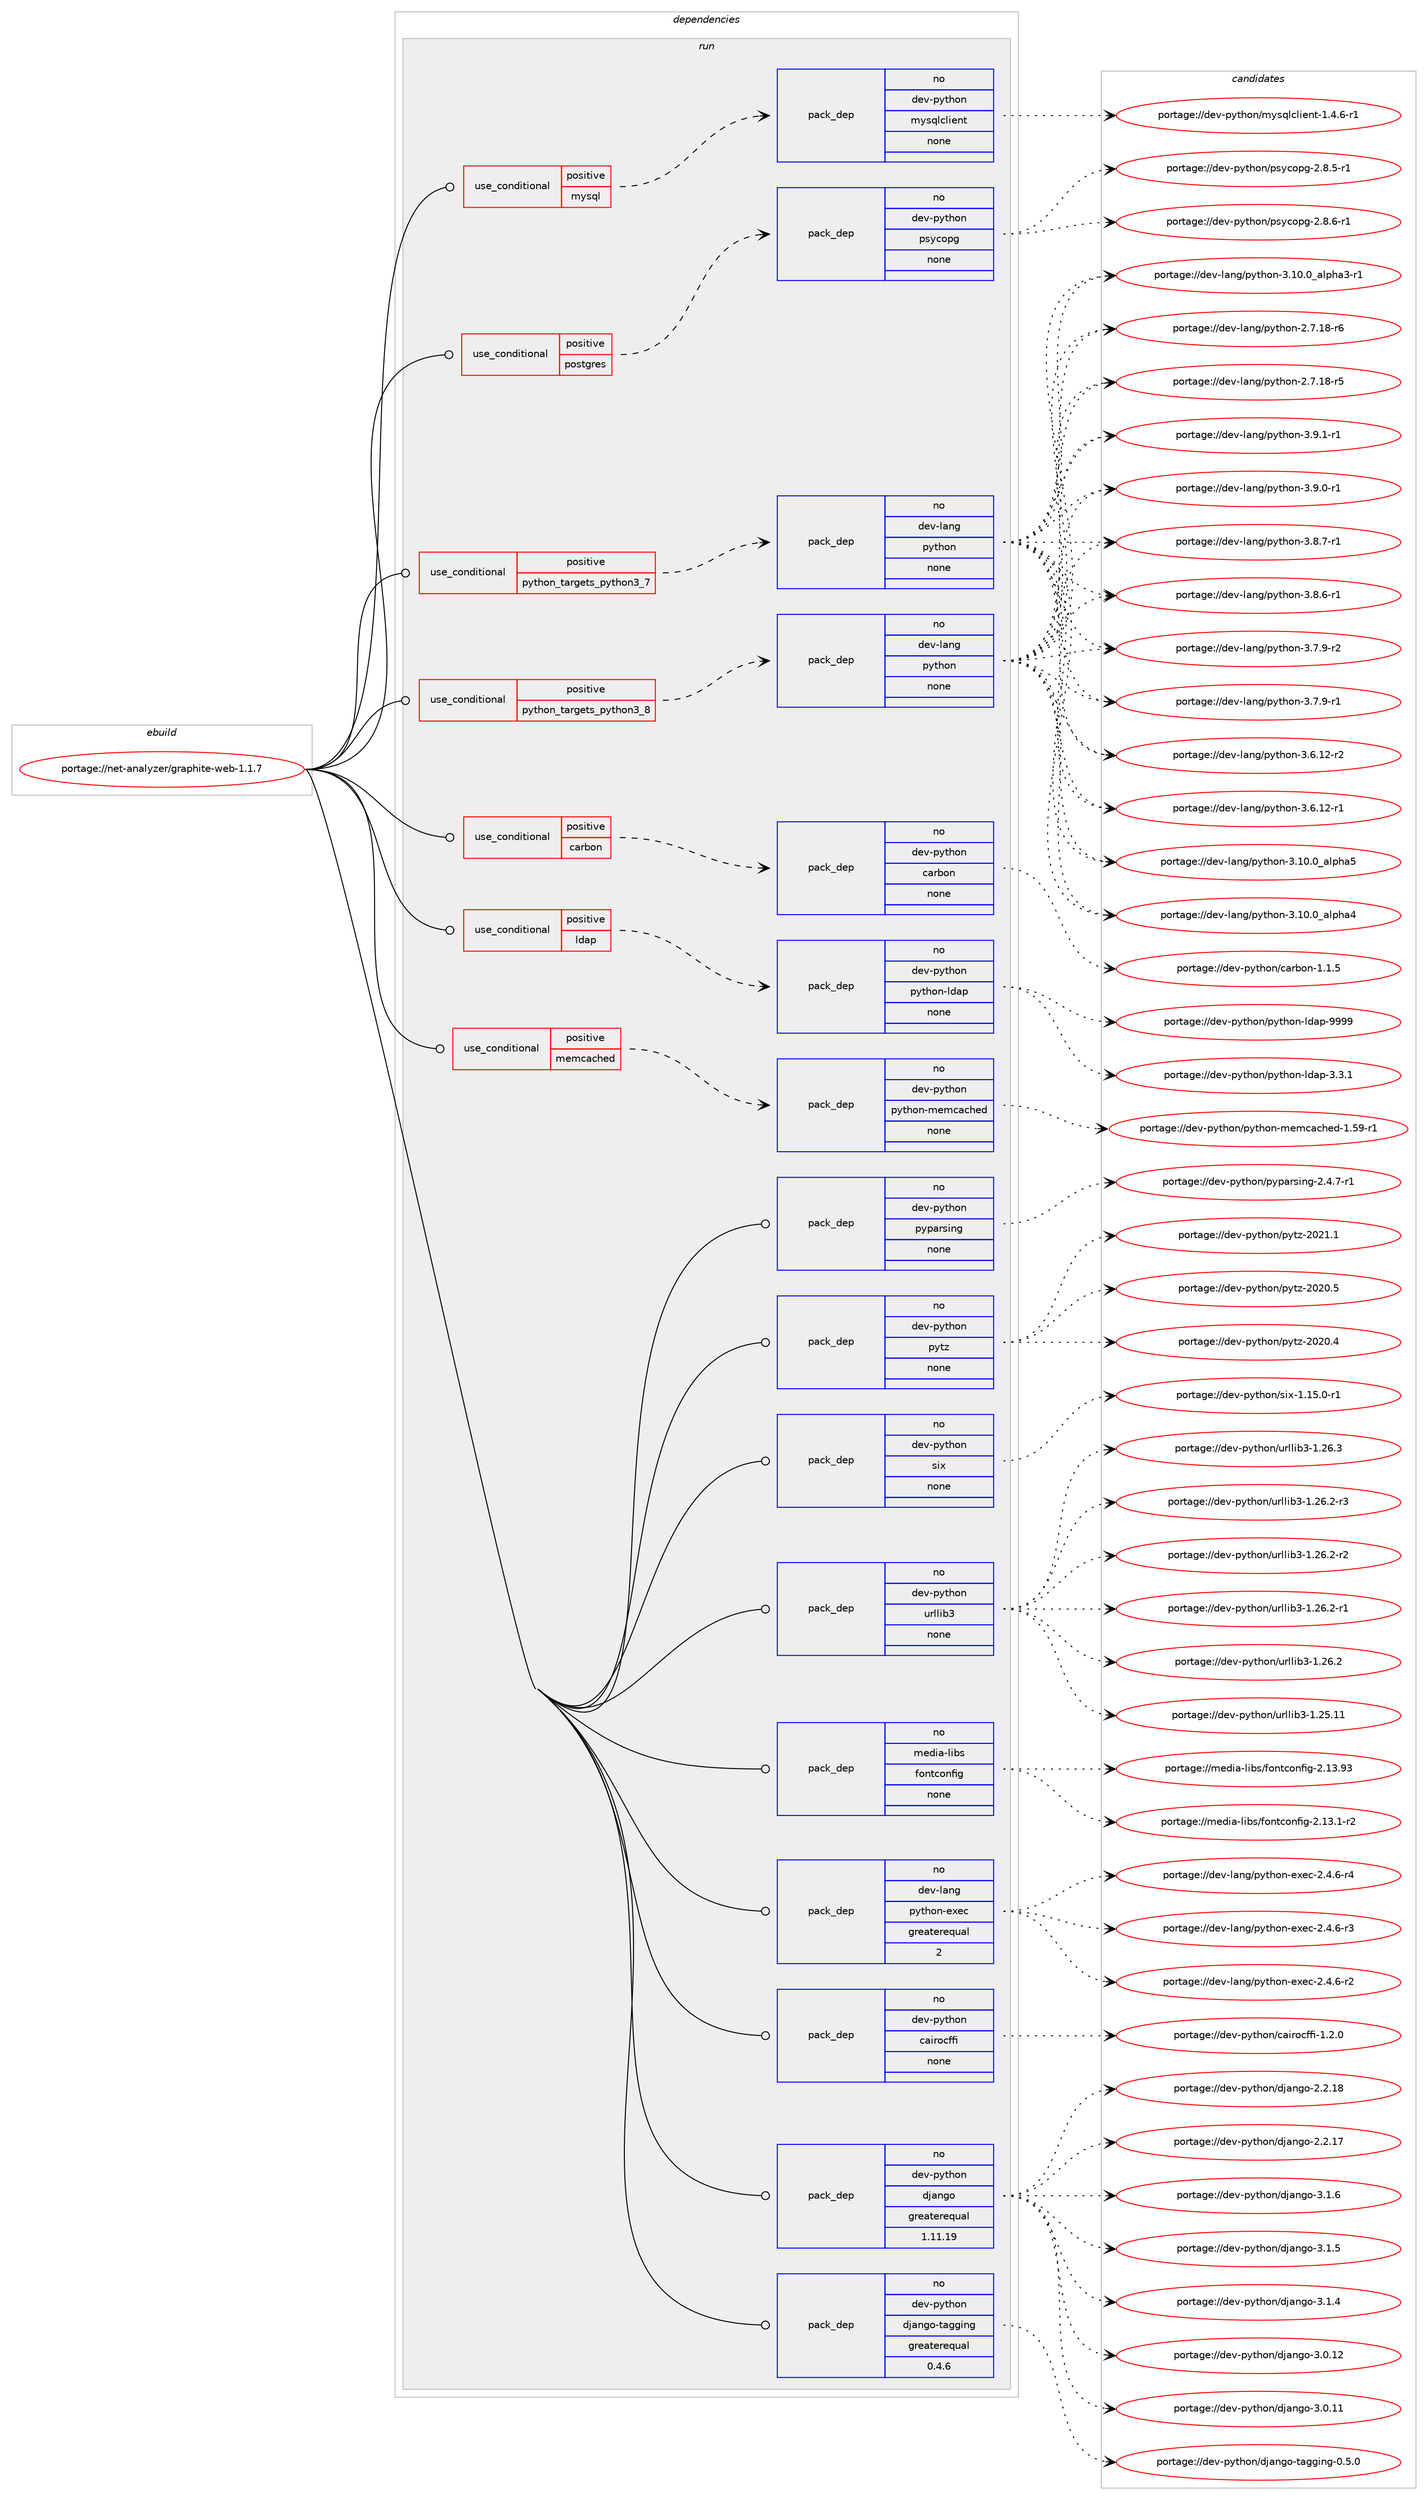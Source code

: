 digraph prolog {

# *************
# Graph options
# *************

newrank=true;
concentrate=true;
compound=true;
graph [rankdir=LR,fontname=Helvetica,fontsize=10,ranksep=1.5];#, ranksep=2.5, nodesep=0.2];
edge  [arrowhead=vee];
node  [fontname=Helvetica,fontsize=10];

# **********
# The ebuild
# **********

subgraph cluster_leftcol {
color=gray;
rank=same;
label=<<i>ebuild</i>>;
id [label="portage://net-analyzer/graphite-web-1.1.7", color=red, width=4, href="../net-analyzer/graphite-web-1.1.7.svg"];
}

# ****************
# The dependencies
# ****************

subgraph cluster_midcol {
color=gray;
label=<<i>dependencies</i>>;
subgraph cluster_compile {
fillcolor="#eeeeee";
style=filled;
label=<<i>compile</i>>;
}
subgraph cluster_compileandrun {
fillcolor="#eeeeee";
style=filled;
label=<<i>compile and run</i>>;
}
subgraph cluster_run {
fillcolor="#eeeeee";
style=filled;
label=<<i>run</i>>;
subgraph cond9963 {
dependency32197 [label=<<TABLE BORDER="0" CELLBORDER="1" CELLSPACING="0" CELLPADDING="4"><TR><TD ROWSPAN="3" CELLPADDING="10">use_conditional</TD></TR><TR><TD>positive</TD></TR><TR><TD>carbon</TD></TR></TABLE>>, shape=none, color=red];
subgraph pack21962 {
dependency32198 [label=<<TABLE BORDER="0" CELLBORDER="1" CELLSPACING="0" CELLPADDING="4" WIDTH="220"><TR><TD ROWSPAN="6" CELLPADDING="30">pack_dep</TD></TR><TR><TD WIDTH="110">no</TD></TR><TR><TD>dev-python</TD></TR><TR><TD>carbon</TD></TR><TR><TD>none</TD></TR><TR><TD></TD></TR></TABLE>>, shape=none, color=blue];
}
dependency32197:e -> dependency32198:w [weight=20,style="dashed",arrowhead="vee"];
}
id:e -> dependency32197:w [weight=20,style="solid",arrowhead="odot"];
subgraph cond9964 {
dependency32199 [label=<<TABLE BORDER="0" CELLBORDER="1" CELLSPACING="0" CELLPADDING="4"><TR><TD ROWSPAN="3" CELLPADDING="10">use_conditional</TD></TR><TR><TD>positive</TD></TR><TR><TD>ldap</TD></TR></TABLE>>, shape=none, color=red];
subgraph pack21963 {
dependency32200 [label=<<TABLE BORDER="0" CELLBORDER="1" CELLSPACING="0" CELLPADDING="4" WIDTH="220"><TR><TD ROWSPAN="6" CELLPADDING="30">pack_dep</TD></TR><TR><TD WIDTH="110">no</TD></TR><TR><TD>dev-python</TD></TR><TR><TD>python-ldap</TD></TR><TR><TD>none</TD></TR><TR><TD></TD></TR></TABLE>>, shape=none, color=blue];
}
dependency32199:e -> dependency32200:w [weight=20,style="dashed",arrowhead="vee"];
}
id:e -> dependency32199:w [weight=20,style="solid",arrowhead="odot"];
subgraph cond9965 {
dependency32201 [label=<<TABLE BORDER="0" CELLBORDER="1" CELLSPACING="0" CELLPADDING="4"><TR><TD ROWSPAN="3" CELLPADDING="10">use_conditional</TD></TR><TR><TD>positive</TD></TR><TR><TD>memcached</TD></TR></TABLE>>, shape=none, color=red];
subgraph pack21964 {
dependency32202 [label=<<TABLE BORDER="0" CELLBORDER="1" CELLSPACING="0" CELLPADDING="4" WIDTH="220"><TR><TD ROWSPAN="6" CELLPADDING="30">pack_dep</TD></TR><TR><TD WIDTH="110">no</TD></TR><TR><TD>dev-python</TD></TR><TR><TD>python-memcached</TD></TR><TR><TD>none</TD></TR><TR><TD></TD></TR></TABLE>>, shape=none, color=blue];
}
dependency32201:e -> dependency32202:w [weight=20,style="dashed",arrowhead="vee"];
}
id:e -> dependency32201:w [weight=20,style="solid",arrowhead="odot"];
subgraph cond9966 {
dependency32203 [label=<<TABLE BORDER="0" CELLBORDER="1" CELLSPACING="0" CELLPADDING="4"><TR><TD ROWSPAN="3" CELLPADDING="10">use_conditional</TD></TR><TR><TD>positive</TD></TR><TR><TD>mysql</TD></TR></TABLE>>, shape=none, color=red];
subgraph pack21965 {
dependency32204 [label=<<TABLE BORDER="0" CELLBORDER="1" CELLSPACING="0" CELLPADDING="4" WIDTH="220"><TR><TD ROWSPAN="6" CELLPADDING="30">pack_dep</TD></TR><TR><TD WIDTH="110">no</TD></TR><TR><TD>dev-python</TD></TR><TR><TD>mysqlclient</TD></TR><TR><TD>none</TD></TR><TR><TD></TD></TR></TABLE>>, shape=none, color=blue];
}
dependency32203:e -> dependency32204:w [weight=20,style="dashed",arrowhead="vee"];
}
id:e -> dependency32203:w [weight=20,style="solid",arrowhead="odot"];
subgraph cond9967 {
dependency32205 [label=<<TABLE BORDER="0" CELLBORDER="1" CELLSPACING="0" CELLPADDING="4"><TR><TD ROWSPAN="3" CELLPADDING="10">use_conditional</TD></TR><TR><TD>positive</TD></TR><TR><TD>postgres</TD></TR></TABLE>>, shape=none, color=red];
subgraph pack21966 {
dependency32206 [label=<<TABLE BORDER="0" CELLBORDER="1" CELLSPACING="0" CELLPADDING="4" WIDTH="220"><TR><TD ROWSPAN="6" CELLPADDING="30">pack_dep</TD></TR><TR><TD WIDTH="110">no</TD></TR><TR><TD>dev-python</TD></TR><TR><TD>psycopg</TD></TR><TR><TD>none</TD></TR><TR><TD></TD></TR></TABLE>>, shape=none, color=blue];
}
dependency32205:e -> dependency32206:w [weight=20,style="dashed",arrowhead="vee"];
}
id:e -> dependency32205:w [weight=20,style="solid",arrowhead="odot"];
subgraph cond9968 {
dependency32207 [label=<<TABLE BORDER="0" CELLBORDER="1" CELLSPACING="0" CELLPADDING="4"><TR><TD ROWSPAN="3" CELLPADDING="10">use_conditional</TD></TR><TR><TD>positive</TD></TR><TR><TD>python_targets_python3_7</TD></TR></TABLE>>, shape=none, color=red];
subgraph pack21967 {
dependency32208 [label=<<TABLE BORDER="0" CELLBORDER="1" CELLSPACING="0" CELLPADDING="4" WIDTH="220"><TR><TD ROWSPAN="6" CELLPADDING="30">pack_dep</TD></TR><TR><TD WIDTH="110">no</TD></TR><TR><TD>dev-lang</TD></TR><TR><TD>python</TD></TR><TR><TD>none</TD></TR><TR><TD></TD></TR></TABLE>>, shape=none, color=blue];
}
dependency32207:e -> dependency32208:w [weight=20,style="dashed",arrowhead="vee"];
}
id:e -> dependency32207:w [weight=20,style="solid",arrowhead="odot"];
subgraph cond9969 {
dependency32209 [label=<<TABLE BORDER="0" CELLBORDER="1" CELLSPACING="0" CELLPADDING="4"><TR><TD ROWSPAN="3" CELLPADDING="10">use_conditional</TD></TR><TR><TD>positive</TD></TR><TR><TD>python_targets_python3_8</TD></TR></TABLE>>, shape=none, color=red];
subgraph pack21968 {
dependency32210 [label=<<TABLE BORDER="0" CELLBORDER="1" CELLSPACING="0" CELLPADDING="4" WIDTH="220"><TR><TD ROWSPAN="6" CELLPADDING="30">pack_dep</TD></TR><TR><TD WIDTH="110">no</TD></TR><TR><TD>dev-lang</TD></TR><TR><TD>python</TD></TR><TR><TD>none</TD></TR><TR><TD></TD></TR></TABLE>>, shape=none, color=blue];
}
dependency32209:e -> dependency32210:w [weight=20,style="dashed",arrowhead="vee"];
}
id:e -> dependency32209:w [weight=20,style="solid",arrowhead="odot"];
subgraph pack21969 {
dependency32211 [label=<<TABLE BORDER="0" CELLBORDER="1" CELLSPACING="0" CELLPADDING="4" WIDTH="220"><TR><TD ROWSPAN="6" CELLPADDING="30">pack_dep</TD></TR><TR><TD WIDTH="110">no</TD></TR><TR><TD>dev-lang</TD></TR><TR><TD>python-exec</TD></TR><TR><TD>greaterequal</TD></TR><TR><TD>2</TD></TR></TABLE>>, shape=none, color=blue];
}
id:e -> dependency32211:w [weight=20,style="solid",arrowhead="odot"];
subgraph pack21970 {
dependency32212 [label=<<TABLE BORDER="0" CELLBORDER="1" CELLSPACING="0" CELLPADDING="4" WIDTH="220"><TR><TD ROWSPAN="6" CELLPADDING="30">pack_dep</TD></TR><TR><TD WIDTH="110">no</TD></TR><TR><TD>dev-python</TD></TR><TR><TD>cairocffi</TD></TR><TR><TD>none</TD></TR><TR><TD></TD></TR></TABLE>>, shape=none, color=blue];
}
id:e -> dependency32212:w [weight=20,style="solid",arrowhead="odot"];
subgraph pack21971 {
dependency32213 [label=<<TABLE BORDER="0" CELLBORDER="1" CELLSPACING="0" CELLPADDING="4" WIDTH="220"><TR><TD ROWSPAN="6" CELLPADDING="30">pack_dep</TD></TR><TR><TD WIDTH="110">no</TD></TR><TR><TD>dev-python</TD></TR><TR><TD>django</TD></TR><TR><TD>greaterequal</TD></TR><TR><TD>1.11.19</TD></TR></TABLE>>, shape=none, color=blue];
}
id:e -> dependency32213:w [weight=20,style="solid",arrowhead="odot"];
subgraph pack21972 {
dependency32214 [label=<<TABLE BORDER="0" CELLBORDER="1" CELLSPACING="0" CELLPADDING="4" WIDTH="220"><TR><TD ROWSPAN="6" CELLPADDING="30">pack_dep</TD></TR><TR><TD WIDTH="110">no</TD></TR><TR><TD>dev-python</TD></TR><TR><TD>django-tagging</TD></TR><TR><TD>greaterequal</TD></TR><TR><TD>0.4.6</TD></TR></TABLE>>, shape=none, color=blue];
}
id:e -> dependency32214:w [weight=20,style="solid",arrowhead="odot"];
subgraph pack21973 {
dependency32215 [label=<<TABLE BORDER="0" CELLBORDER="1" CELLSPACING="0" CELLPADDING="4" WIDTH="220"><TR><TD ROWSPAN="6" CELLPADDING="30">pack_dep</TD></TR><TR><TD WIDTH="110">no</TD></TR><TR><TD>dev-python</TD></TR><TR><TD>pyparsing</TD></TR><TR><TD>none</TD></TR><TR><TD></TD></TR></TABLE>>, shape=none, color=blue];
}
id:e -> dependency32215:w [weight=20,style="solid",arrowhead="odot"];
subgraph pack21974 {
dependency32216 [label=<<TABLE BORDER="0" CELLBORDER="1" CELLSPACING="0" CELLPADDING="4" WIDTH="220"><TR><TD ROWSPAN="6" CELLPADDING="30">pack_dep</TD></TR><TR><TD WIDTH="110">no</TD></TR><TR><TD>dev-python</TD></TR><TR><TD>pytz</TD></TR><TR><TD>none</TD></TR><TR><TD></TD></TR></TABLE>>, shape=none, color=blue];
}
id:e -> dependency32216:w [weight=20,style="solid",arrowhead="odot"];
subgraph pack21975 {
dependency32217 [label=<<TABLE BORDER="0" CELLBORDER="1" CELLSPACING="0" CELLPADDING="4" WIDTH="220"><TR><TD ROWSPAN="6" CELLPADDING="30">pack_dep</TD></TR><TR><TD WIDTH="110">no</TD></TR><TR><TD>dev-python</TD></TR><TR><TD>six</TD></TR><TR><TD>none</TD></TR><TR><TD></TD></TR></TABLE>>, shape=none, color=blue];
}
id:e -> dependency32217:w [weight=20,style="solid",arrowhead="odot"];
subgraph pack21976 {
dependency32218 [label=<<TABLE BORDER="0" CELLBORDER="1" CELLSPACING="0" CELLPADDING="4" WIDTH="220"><TR><TD ROWSPAN="6" CELLPADDING="30">pack_dep</TD></TR><TR><TD WIDTH="110">no</TD></TR><TR><TD>dev-python</TD></TR><TR><TD>urllib3</TD></TR><TR><TD>none</TD></TR><TR><TD></TD></TR></TABLE>>, shape=none, color=blue];
}
id:e -> dependency32218:w [weight=20,style="solid",arrowhead="odot"];
subgraph pack21977 {
dependency32219 [label=<<TABLE BORDER="0" CELLBORDER="1" CELLSPACING="0" CELLPADDING="4" WIDTH="220"><TR><TD ROWSPAN="6" CELLPADDING="30">pack_dep</TD></TR><TR><TD WIDTH="110">no</TD></TR><TR><TD>media-libs</TD></TR><TR><TD>fontconfig</TD></TR><TR><TD>none</TD></TR><TR><TD></TD></TR></TABLE>>, shape=none, color=blue];
}
id:e -> dependency32219:w [weight=20,style="solid",arrowhead="odot"];
}
}

# **************
# The candidates
# **************

subgraph cluster_choices {
rank=same;
color=gray;
label=<<i>candidates</i>>;

subgraph choice21962 {
color=black;
nodesep=1;
choice1001011184511212111610411111047999711498111110454946494653 [label="portage://dev-python/carbon-1.1.5", color=red, width=4,href="../dev-python/carbon-1.1.5.svg"];
dependency32198:e -> choice1001011184511212111610411111047999711498111110454946494653:w [style=dotted,weight="100"];
}
subgraph choice21963 {
color=black;
nodesep=1;
choice100101118451121211161041111104711212111610411111045108100971124557575757 [label="portage://dev-python/python-ldap-9999", color=red, width=4,href="../dev-python/python-ldap-9999.svg"];
choice10010111845112121116104111110471121211161041111104510810097112455146514649 [label="portage://dev-python/python-ldap-3.3.1", color=red, width=4,href="../dev-python/python-ldap-3.3.1.svg"];
dependency32200:e -> choice100101118451121211161041111104711212111610411111045108100971124557575757:w [style=dotted,weight="100"];
dependency32200:e -> choice10010111845112121116104111110471121211161041111104510810097112455146514649:w [style=dotted,weight="100"];
}
subgraph choice21964 {
color=black;
nodesep=1;
choice10010111845112121116104111110471121211161041111104510910110999979910410110045494653574511449 [label="portage://dev-python/python-memcached-1.59-r1", color=red, width=4,href="../dev-python/python-memcached-1.59-r1.svg"];
dependency32202:e -> choice10010111845112121116104111110471121211161041111104510910110999979910410110045494653574511449:w [style=dotted,weight="100"];
}
subgraph choice21965 {
color=black;
nodesep=1;
choice1001011184511212111610411111047109121115113108991081051011101164549465246544511449 [label="portage://dev-python/mysqlclient-1.4.6-r1", color=red, width=4,href="../dev-python/mysqlclient-1.4.6-r1.svg"];
dependency32204:e -> choice1001011184511212111610411111047109121115113108991081051011101164549465246544511449:w [style=dotted,weight="100"];
}
subgraph choice21966 {
color=black;
nodesep=1;
choice1001011184511212111610411111047112115121991111121034550465646544511449 [label="portage://dev-python/psycopg-2.8.6-r1", color=red, width=4,href="../dev-python/psycopg-2.8.6-r1.svg"];
choice1001011184511212111610411111047112115121991111121034550465646534511449 [label="portage://dev-python/psycopg-2.8.5-r1", color=red, width=4,href="../dev-python/psycopg-2.8.5-r1.svg"];
dependency32206:e -> choice1001011184511212111610411111047112115121991111121034550465646544511449:w [style=dotted,weight="100"];
dependency32206:e -> choice1001011184511212111610411111047112115121991111121034550465646534511449:w [style=dotted,weight="100"];
}
subgraph choice21967 {
color=black;
nodesep=1;
choice1001011184510897110103471121211161041111104551465746494511449 [label="portage://dev-lang/python-3.9.1-r1", color=red, width=4,href="../dev-lang/python-3.9.1-r1.svg"];
choice1001011184510897110103471121211161041111104551465746484511449 [label="portage://dev-lang/python-3.9.0-r1", color=red, width=4,href="../dev-lang/python-3.9.0-r1.svg"];
choice1001011184510897110103471121211161041111104551465646554511449 [label="portage://dev-lang/python-3.8.7-r1", color=red, width=4,href="../dev-lang/python-3.8.7-r1.svg"];
choice1001011184510897110103471121211161041111104551465646544511449 [label="portage://dev-lang/python-3.8.6-r1", color=red, width=4,href="../dev-lang/python-3.8.6-r1.svg"];
choice1001011184510897110103471121211161041111104551465546574511450 [label="portage://dev-lang/python-3.7.9-r2", color=red, width=4,href="../dev-lang/python-3.7.9-r2.svg"];
choice1001011184510897110103471121211161041111104551465546574511449 [label="portage://dev-lang/python-3.7.9-r1", color=red, width=4,href="../dev-lang/python-3.7.9-r1.svg"];
choice100101118451089711010347112121116104111110455146544649504511450 [label="portage://dev-lang/python-3.6.12-r2", color=red, width=4,href="../dev-lang/python-3.6.12-r2.svg"];
choice100101118451089711010347112121116104111110455146544649504511449 [label="portage://dev-lang/python-3.6.12-r1", color=red, width=4,href="../dev-lang/python-3.6.12-r1.svg"];
choice1001011184510897110103471121211161041111104551464948464895971081121049753 [label="portage://dev-lang/python-3.10.0_alpha5", color=red, width=4,href="../dev-lang/python-3.10.0_alpha5.svg"];
choice1001011184510897110103471121211161041111104551464948464895971081121049752 [label="portage://dev-lang/python-3.10.0_alpha4", color=red, width=4,href="../dev-lang/python-3.10.0_alpha4.svg"];
choice10010111845108971101034711212111610411111045514649484648959710811210497514511449 [label="portage://dev-lang/python-3.10.0_alpha3-r1", color=red, width=4,href="../dev-lang/python-3.10.0_alpha3-r1.svg"];
choice100101118451089711010347112121116104111110455046554649564511454 [label="portage://dev-lang/python-2.7.18-r6", color=red, width=4,href="../dev-lang/python-2.7.18-r6.svg"];
choice100101118451089711010347112121116104111110455046554649564511453 [label="portage://dev-lang/python-2.7.18-r5", color=red, width=4,href="../dev-lang/python-2.7.18-r5.svg"];
dependency32208:e -> choice1001011184510897110103471121211161041111104551465746494511449:w [style=dotted,weight="100"];
dependency32208:e -> choice1001011184510897110103471121211161041111104551465746484511449:w [style=dotted,weight="100"];
dependency32208:e -> choice1001011184510897110103471121211161041111104551465646554511449:w [style=dotted,weight="100"];
dependency32208:e -> choice1001011184510897110103471121211161041111104551465646544511449:w [style=dotted,weight="100"];
dependency32208:e -> choice1001011184510897110103471121211161041111104551465546574511450:w [style=dotted,weight="100"];
dependency32208:e -> choice1001011184510897110103471121211161041111104551465546574511449:w [style=dotted,weight="100"];
dependency32208:e -> choice100101118451089711010347112121116104111110455146544649504511450:w [style=dotted,weight="100"];
dependency32208:e -> choice100101118451089711010347112121116104111110455146544649504511449:w [style=dotted,weight="100"];
dependency32208:e -> choice1001011184510897110103471121211161041111104551464948464895971081121049753:w [style=dotted,weight="100"];
dependency32208:e -> choice1001011184510897110103471121211161041111104551464948464895971081121049752:w [style=dotted,weight="100"];
dependency32208:e -> choice10010111845108971101034711212111610411111045514649484648959710811210497514511449:w [style=dotted,weight="100"];
dependency32208:e -> choice100101118451089711010347112121116104111110455046554649564511454:w [style=dotted,weight="100"];
dependency32208:e -> choice100101118451089711010347112121116104111110455046554649564511453:w [style=dotted,weight="100"];
}
subgraph choice21968 {
color=black;
nodesep=1;
choice1001011184510897110103471121211161041111104551465746494511449 [label="portage://dev-lang/python-3.9.1-r1", color=red, width=4,href="../dev-lang/python-3.9.1-r1.svg"];
choice1001011184510897110103471121211161041111104551465746484511449 [label="portage://dev-lang/python-3.9.0-r1", color=red, width=4,href="../dev-lang/python-3.9.0-r1.svg"];
choice1001011184510897110103471121211161041111104551465646554511449 [label="portage://dev-lang/python-3.8.7-r1", color=red, width=4,href="../dev-lang/python-3.8.7-r1.svg"];
choice1001011184510897110103471121211161041111104551465646544511449 [label="portage://dev-lang/python-3.8.6-r1", color=red, width=4,href="../dev-lang/python-3.8.6-r1.svg"];
choice1001011184510897110103471121211161041111104551465546574511450 [label="portage://dev-lang/python-3.7.9-r2", color=red, width=4,href="../dev-lang/python-3.7.9-r2.svg"];
choice1001011184510897110103471121211161041111104551465546574511449 [label="portage://dev-lang/python-3.7.9-r1", color=red, width=4,href="../dev-lang/python-3.7.9-r1.svg"];
choice100101118451089711010347112121116104111110455146544649504511450 [label="portage://dev-lang/python-3.6.12-r2", color=red, width=4,href="../dev-lang/python-3.6.12-r2.svg"];
choice100101118451089711010347112121116104111110455146544649504511449 [label="portage://dev-lang/python-3.6.12-r1", color=red, width=4,href="../dev-lang/python-3.6.12-r1.svg"];
choice1001011184510897110103471121211161041111104551464948464895971081121049753 [label="portage://dev-lang/python-3.10.0_alpha5", color=red, width=4,href="../dev-lang/python-3.10.0_alpha5.svg"];
choice1001011184510897110103471121211161041111104551464948464895971081121049752 [label="portage://dev-lang/python-3.10.0_alpha4", color=red, width=4,href="../dev-lang/python-3.10.0_alpha4.svg"];
choice10010111845108971101034711212111610411111045514649484648959710811210497514511449 [label="portage://dev-lang/python-3.10.0_alpha3-r1", color=red, width=4,href="../dev-lang/python-3.10.0_alpha3-r1.svg"];
choice100101118451089711010347112121116104111110455046554649564511454 [label="portage://dev-lang/python-2.7.18-r6", color=red, width=4,href="../dev-lang/python-2.7.18-r6.svg"];
choice100101118451089711010347112121116104111110455046554649564511453 [label="portage://dev-lang/python-2.7.18-r5", color=red, width=4,href="../dev-lang/python-2.7.18-r5.svg"];
dependency32210:e -> choice1001011184510897110103471121211161041111104551465746494511449:w [style=dotted,weight="100"];
dependency32210:e -> choice1001011184510897110103471121211161041111104551465746484511449:w [style=dotted,weight="100"];
dependency32210:e -> choice1001011184510897110103471121211161041111104551465646554511449:w [style=dotted,weight="100"];
dependency32210:e -> choice1001011184510897110103471121211161041111104551465646544511449:w [style=dotted,weight="100"];
dependency32210:e -> choice1001011184510897110103471121211161041111104551465546574511450:w [style=dotted,weight="100"];
dependency32210:e -> choice1001011184510897110103471121211161041111104551465546574511449:w [style=dotted,weight="100"];
dependency32210:e -> choice100101118451089711010347112121116104111110455146544649504511450:w [style=dotted,weight="100"];
dependency32210:e -> choice100101118451089711010347112121116104111110455146544649504511449:w [style=dotted,weight="100"];
dependency32210:e -> choice1001011184510897110103471121211161041111104551464948464895971081121049753:w [style=dotted,weight="100"];
dependency32210:e -> choice1001011184510897110103471121211161041111104551464948464895971081121049752:w [style=dotted,weight="100"];
dependency32210:e -> choice10010111845108971101034711212111610411111045514649484648959710811210497514511449:w [style=dotted,weight="100"];
dependency32210:e -> choice100101118451089711010347112121116104111110455046554649564511454:w [style=dotted,weight="100"];
dependency32210:e -> choice100101118451089711010347112121116104111110455046554649564511453:w [style=dotted,weight="100"];
}
subgraph choice21969 {
color=black;
nodesep=1;
choice10010111845108971101034711212111610411111045101120101994550465246544511452 [label="portage://dev-lang/python-exec-2.4.6-r4", color=red, width=4,href="../dev-lang/python-exec-2.4.6-r4.svg"];
choice10010111845108971101034711212111610411111045101120101994550465246544511451 [label="portage://dev-lang/python-exec-2.4.6-r3", color=red, width=4,href="../dev-lang/python-exec-2.4.6-r3.svg"];
choice10010111845108971101034711212111610411111045101120101994550465246544511450 [label="portage://dev-lang/python-exec-2.4.6-r2", color=red, width=4,href="../dev-lang/python-exec-2.4.6-r2.svg"];
dependency32211:e -> choice10010111845108971101034711212111610411111045101120101994550465246544511452:w [style=dotted,weight="100"];
dependency32211:e -> choice10010111845108971101034711212111610411111045101120101994550465246544511451:w [style=dotted,weight="100"];
dependency32211:e -> choice10010111845108971101034711212111610411111045101120101994550465246544511450:w [style=dotted,weight="100"];
}
subgraph choice21970 {
color=black;
nodesep=1;
choice1001011184511212111610411111047999710511411199102102105454946504648 [label="portage://dev-python/cairocffi-1.2.0", color=red, width=4,href="../dev-python/cairocffi-1.2.0.svg"];
dependency32212:e -> choice1001011184511212111610411111047999710511411199102102105454946504648:w [style=dotted,weight="100"];
}
subgraph choice21971 {
color=black;
nodesep=1;
choice100101118451121211161041111104710010697110103111455146494654 [label="portage://dev-python/django-3.1.6", color=red, width=4,href="../dev-python/django-3.1.6.svg"];
choice100101118451121211161041111104710010697110103111455146494653 [label="portage://dev-python/django-3.1.5", color=red, width=4,href="../dev-python/django-3.1.5.svg"];
choice100101118451121211161041111104710010697110103111455146494652 [label="portage://dev-python/django-3.1.4", color=red, width=4,href="../dev-python/django-3.1.4.svg"];
choice10010111845112121116104111110471001069711010311145514648464950 [label="portage://dev-python/django-3.0.12", color=red, width=4,href="../dev-python/django-3.0.12.svg"];
choice10010111845112121116104111110471001069711010311145514648464949 [label="portage://dev-python/django-3.0.11", color=red, width=4,href="../dev-python/django-3.0.11.svg"];
choice10010111845112121116104111110471001069711010311145504650464956 [label="portage://dev-python/django-2.2.18", color=red, width=4,href="../dev-python/django-2.2.18.svg"];
choice10010111845112121116104111110471001069711010311145504650464955 [label="portage://dev-python/django-2.2.17", color=red, width=4,href="../dev-python/django-2.2.17.svg"];
dependency32213:e -> choice100101118451121211161041111104710010697110103111455146494654:w [style=dotted,weight="100"];
dependency32213:e -> choice100101118451121211161041111104710010697110103111455146494653:w [style=dotted,weight="100"];
dependency32213:e -> choice100101118451121211161041111104710010697110103111455146494652:w [style=dotted,weight="100"];
dependency32213:e -> choice10010111845112121116104111110471001069711010311145514648464950:w [style=dotted,weight="100"];
dependency32213:e -> choice10010111845112121116104111110471001069711010311145514648464949:w [style=dotted,weight="100"];
dependency32213:e -> choice10010111845112121116104111110471001069711010311145504650464956:w [style=dotted,weight="100"];
dependency32213:e -> choice10010111845112121116104111110471001069711010311145504650464955:w [style=dotted,weight="100"];
}
subgraph choice21972 {
color=black;
nodesep=1;
choice1001011184511212111610411111047100106971101031114511697103103105110103454846534648 [label="portage://dev-python/django-tagging-0.5.0", color=red, width=4,href="../dev-python/django-tagging-0.5.0.svg"];
dependency32214:e -> choice1001011184511212111610411111047100106971101031114511697103103105110103454846534648:w [style=dotted,weight="100"];
}
subgraph choice21973 {
color=black;
nodesep=1;
choice1001011184511212111610411111047112121112971141151051101034550465246554511449 [label="portage://dev-python/pyparsing-2.4.7-r1", color=red, width=4,href="../dev-python/pyparsing-2.4.7-r1.svg"];
dependency32215:e -> choice1001011184511212111610411111047112121112971141151051101034550465246554511449:w [style=dotted,weight="100"];
}
subgraph choice21974 {
color=black;
nodesep=1;
choice100101118451121211161041111104711212111612245504850494649 [label="portage://dev-python/pytz-2021.1", color=red, width=4,href="../dev-python/pytz-2021.1.svg"];
choice100101118451121211161041111104711212111612245504850484653 [label="portage://dev-python/pytz-2020.5", color=red, width=4,href="../dev-python/pytz-2020.5.svg"];
choice100101118451121211161041111104711212111612245504850484652 [label="portage://dev-python/pytz-2020.4", color=red, width=4,href="../dev-python/pytz-2020.4.svg"];
dependency32216:e -> choice100101118451121211161041111104711212111612245504850494649:w [style=dotted,weight="100"];
dependency32216:e -> choice100101118451121211161041111104711212111612245504850484653:w [style=dotted,weight="100"];
dependency32216:e -> choice100101118451121211161041111104711212111612245504850484652:w [style=dotted,weight="100"];
}
subgraph choice21975 {
color=black;
nodesep=1;
choice1001011184511212111610411111047115105120454946495346484511449 [label="portage://dev-python/six-1.15.0-r1", color=red, width=4,href="../dev-python/six-1.15.0-r1.svg"];
dependency32217:e -> choice1001011184511212111610411111047115105120454946495346484511449:w [style=dotted,weight="100"];
}
subgraph choice21976 {
color=black;
nodesep=1;
choice1001011184511212111610411111047117114108108105985145494650544651 [label="portage://dev-python/urllib3-1.26.3", color=red, width=4,href="../dev-python/urllib3-1.26.3.svg"];
choice10010111845112121116104111110471171141081081059851454946505446504511451 [label="portage://dev-python/urllib3-1.26.2-r3", color=red, width=4,href="../dev-python/urllib3-1.26.2-r3.svg"];
choice10010111845112121116104111110471171141081081059851454946505446504511450 [label="portage://dev-python/urllib3-1.26.2-r2", color=red, width=4,href="../dev-python/urllib3-1.26.2-r2.svg"];
choice10010111845112121116104111110471171141081081059851454946505446504511449 [label="portage://dev-python/urllib3-1.26.2-r1", color=red, width=4,href="../dev-python/urllib3-1.26.2-r1.svg"];
choice1001011184511212111610411111047117114108108105985145494650544650 [label="portage://dev-python/urllib3-1.26.2", color=red, width=4,href="../dev-python/urllib3-1.26.2.svg"];
choice100101118451121211161041111104711711410810810598514549465053464949 [label="portage://dev-python/urllib3-1.25.11", color=red, width=4,href="../dev-python/urllib3-1.25.11.svg"];
dependency32218:e -> choice1001011184511212111610411111047117114108108105985145494650544651:w [style=dotted,weight="100"];
dependency32218:e -> choice10010111845112121116104111110471171141081081059851454946505446504511451:w [style=dotted,weight="100"];
dependency32218:e -> choice10010111845112121116104111110471171141081081059851454946505446504511450:w [style=dotted,weight="100"];
dependency32218:e -> choice10010111845112121116104111110471171141081081059851454946505446504511449:w [style=dotted,weight="100"];
dependency32218:e -> choice1001011184511212111610411111047117114108108105985145494650544650:w [style=dotted,weight="100"];
dependency32218:e -> choice100101118451121211161041111104711711410810810598514549465053464949:w [style=dotted,weight="100"];
}
subgraph choice21977 {
color=black;
nodesep=1;
choice10910110010597451081059811547102111110116991111101021051034550464951465751 [label="portage://media-libs/fontconfig-2.13.93", color=red, width=4,href="../media-libs/fontconfig-2.13.93.svg"];
choice1091011001059745108105981154710211111011699111110102105103455046495146494511450 [label="portage://media-libs/fontconfig-2.13.1-r2", color=red, width=4,href="../media-libs/fontconfig-2.13.1-r2.svg"];
dependency32219:e -> choice10910110010597451081059811547102111110116991111101021051034550464951465751:w [style=dotted,weight="100"];
dependency32219:e -> choice1091011001059745108105981154710211111011699111110102105103455046495146494511450:w [style=dotted,weight="100"];
}
}

}
